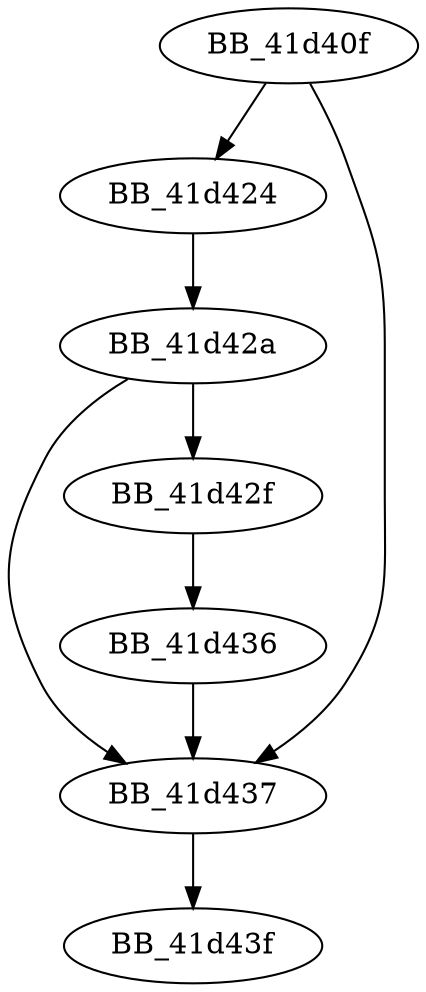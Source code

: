 DiGraph __lock{
BB_41d40f->BB_41d424
BB_41d40f->BB_41d437
BB_41d424->BB_41d42a
BB_41d42a->BB_41d42f
BB_41d42a->BB_41d437
BB_41d42f->BB_41d436
BB_41d436->BB_41d437
BB_41d437->BB_41d43f
}
